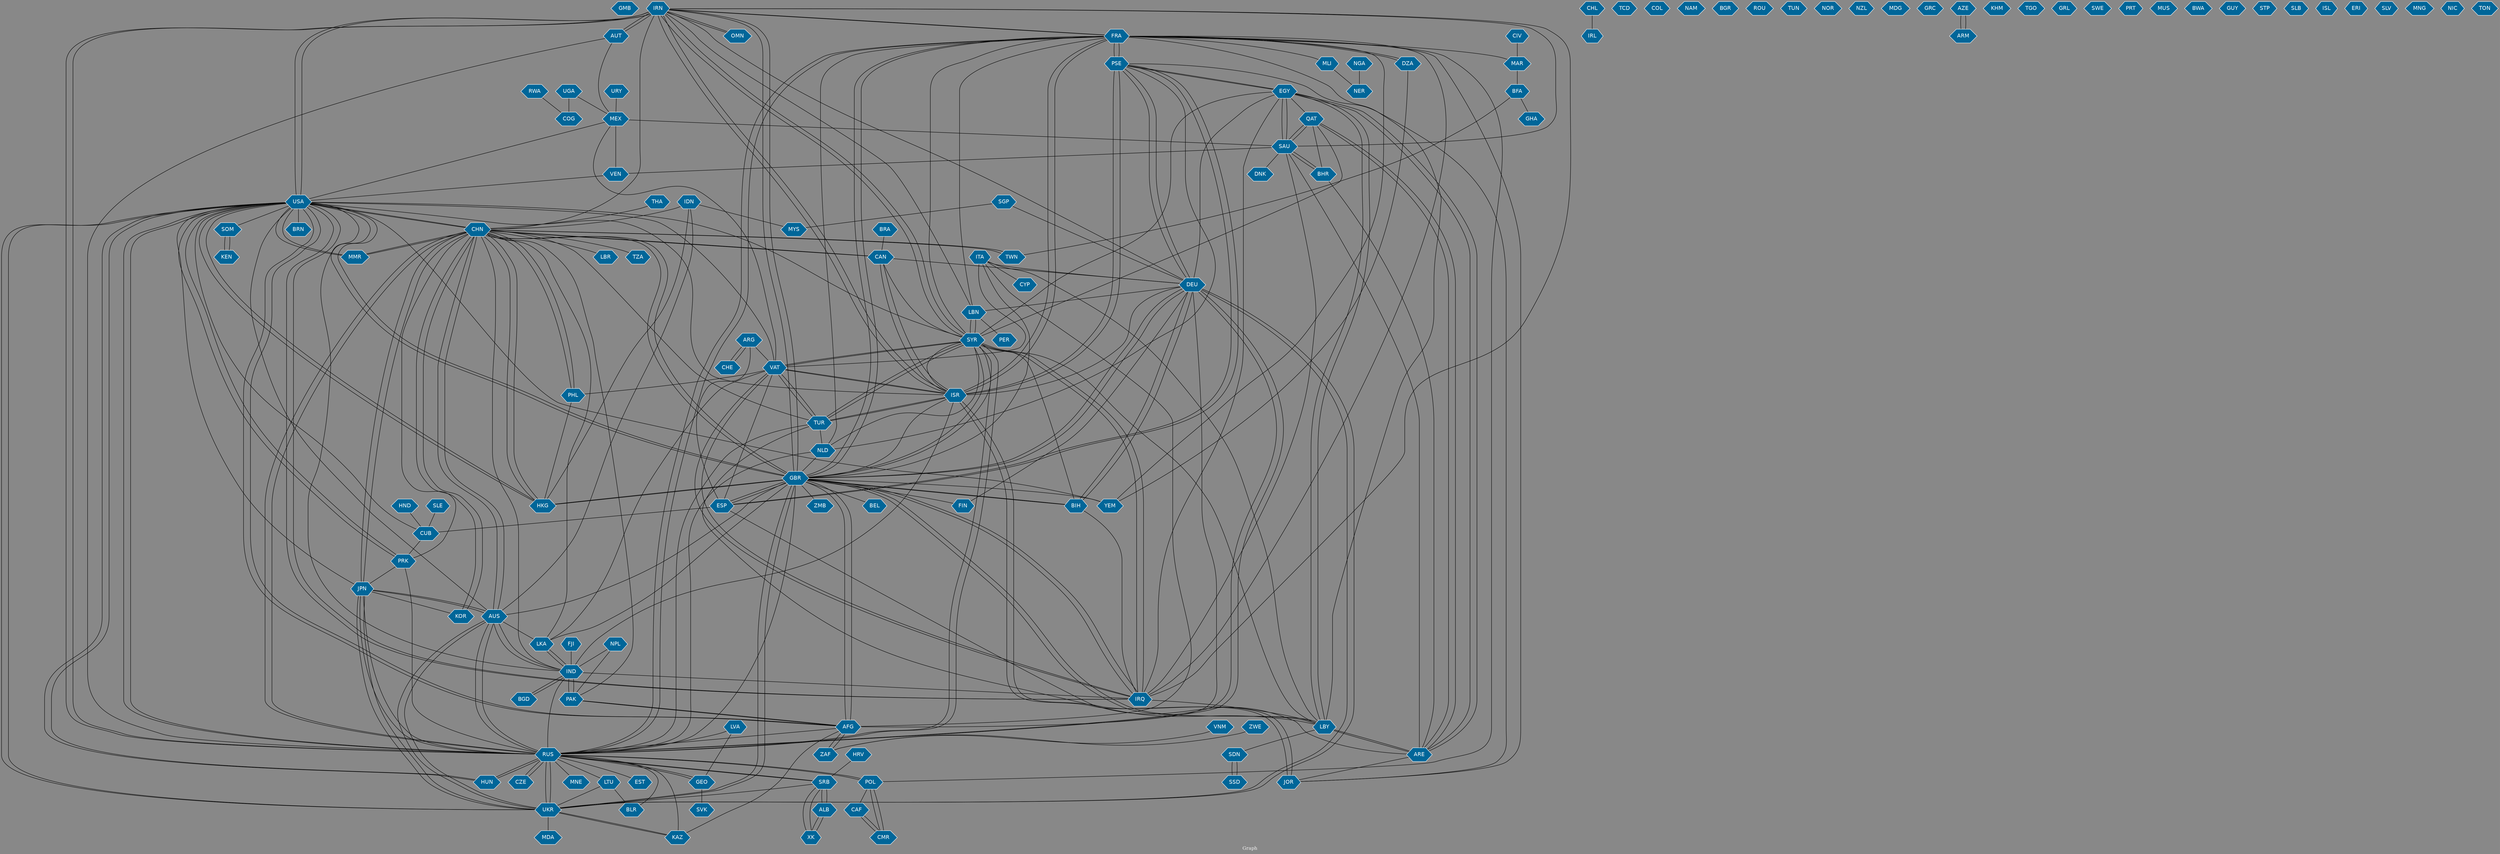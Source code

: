 // Countries together in item graph
graph {
	graph [bgcolor="#888888" fontcolor=white fontsize=12 label="Graph" outputorder=edgesfirst overlap=prism]
	node [color=white fillcolor="#006699" fontcolor=white fontname=Helvetica shape=hexagon style=filled]
	edge [arrowhead=open color=black fontcolor=white fontname=Courier fontsize=12]
		GMB [label=GMB]
		IRN [label=IRN]
		FRA [label=FRA]
		KOR [label=KOR]
		CHN [label=CHN]
		VEN [label=VEN]
		ZMB [label=ZMB]
		BRA [label=BRA]
		PSE [label=PSE]
		ISR [label=ISR]
		CAN [label=CAN]
		ESP [label=ESP]
		UKR [label=UKR]
		IRQ [label=IRQ]
		USA [label=USA]
		TUR [label=TUR]
		RUS [label=RUS]
		HUN [label=HUN]
		AFG [label=AFG]
		BFA [label=BFA]
		IRL [label=IRL]
		MYS [label=MYS]
		JPN [label=JPN]
		GBR [label=GBR]
		TCD [label=TCD]
		MEX [label=MEX]
		SAU [label=SAU]
		TWN [label=TWN]
		PAK [label=PAK]
		IND [label=IND]
		COL [label=COL]
		BHR [label=BHR]
		IDN [label=IDN]
		PRK [label=PRK]
		CMR [label=CMR]
		CAF [label=CAF]
		DEU [label=DEU]
		NAM [label=NAM]
		SYR [label=SYR]
		KEN [label=KEN]
		SOM [label=SOM]
		MMR [label=MMR]
		LBY [label=LBY]
		NGA [label=NGA]
		BGR [label=BGR]
		ROU [label=ROU]
		EGY [label=EGY]
		THA [label=THA]
		ARE [label=ARE]
		QAT [label=QAT]
		CIV [label=CIV]
		MAR [label=MAR]
		UGA [label=UGA]
		COG [label=COG]
		CHE [label=CHE]
		HKG [label=HKG]
		AUS [label=AUS]
		SDN [label=SDN]
		POL [label=POL]
		ZWE [label=ZWE]
		XK [label=XK]
		ALB [label=ALB]
		SRB [label=SRB]
		MLI [label=MLI]
		TUN [label=TUN]
		NLD [label=NLD]
		URY [label=URY]
		LKA [label=LKA]
		NOR [label=NOR]
		DZA [label=DZA]
		ITA [label=ITA]
		MDA [label=MDA]
		LTU [label=LTU]
		NZL [label=NZL]
		SLE [label=SLE]
		CUB [label=CUB]
		JOR [label=JOR]
		GEO [label=GEO]
		SVK [label=SVK]
		YEM [label=YEM]
		HRV [label=HRV]
		PER [label=PER]
		BIH [label=BIH]
		ZAF [label=ZAF]
		MDG [label=MDG]
		VAT [label=VAT]
		LBN [label=LBN]
		OMN [label=OMN]
		GRC [label=GRC]
		ARG [label=ARG]
		AUT [label=AUT]
		BGD [label=BGD]
		TZA [label=TZA]
		AZE [label=AZE]
		BEL [label=BEL]
		PHL [label=PHL]
		FJI [label=FJI]
		KHM [label=KHM]
		TGO [label=TGO]
		CHL [label=CHL]
		EST [label=EST]
		GRL [label=GRL]
		DNK [label=DNK]
		SWE [label=SWE]
		CYP [label=CYP]
		HND [label=HND]
		SSD [label=SSD]
		PRT [label=PRT]
		VNM [label=VNM]
		SGP [label=SGP]
		NPL [label=NPL]
		RWA [label=RWA]
		LBR [label=LBR]
		MUS [label=MUS]
		KAZ [label=KAZ]
		NER [label=NER]
		BWA [label=BWA]
		GUY [label=GUY]
		FIN [label=FIN]
		CZE [label=CZE]
		STP [label=STP]
		SLB [label=SLB]
		BLR [label=BLR]
		ISL [label=ISL]
		BRN [label=BRN]
		ERI [label=ERI]
		SLV [label=SLV]
		GHA [label=GHA]
		MNG [label=MNG]
		ARM [label=ARM]
		LVA [label=LVA]
		MNE [label=MNE]
		NIC [label=NIC]
		TON [label=TON]
			HKG -- USA [weight=2]
			SGP -- DEU [weight=1]
			HUN -- USA [weight=1]
			CMR -- POL [weight=1]
			CHN -- TZA [weight=1]
			IRQ -- GBR [weight=1]
			ALB -- SRB [weight=1]
			SYR -- TUR [weight=4]
			VEN -- USA [weight=1]
			HKG -- GBR [weight=9]
			QAT -- BHR [weight=1]
			RUS -- LTU [weight=1]
			AUT -- MEX [weight=1]
			ARE -- EGY [weight=1]
			FRA -- POL [weight=1]
			FRA -- IRN [weight=2]
			MEX -- VAT [weight=1]
			MEX -- VEN [weight=2]
			JOR -- FRA [weight=2]
			LKA -- IND [weight=1]
			AFG -- RUS [weight=1]
			SAU -- VEN [weight=2]
			TUR -- ISR [weight=1]
			GBR -- IRN [weight=3]
			ISR -- TUR [weight=2]
			NLD -- PSE [weight=1]
			TUR -- SYR [weight=3]
			ISR -- CAN [weight=1]
			ISR -- FRA [weight=1]
			VAT -- ISR [weight=1]
			BFA -- GHA [weight=1]
			DEU -- PSE [weight=1]
			SYR -- QAT [weight=1]
			ARE -- LBY [weight=1]
			VAT -- TUR [weight=1]
			AFG -- GBR [weight=5]
			SDN -- SSD [weight=4]
			CHN -- CAN [weight=4]
			ITA -- AFG [weight=1]
			DEU -- GBR [weight=4]
			CAF -- CMR [weight=1]
			LTU -- BLR [weight=1]
			SAU -- IRQ [weight=1]
			AFG -- USA [weight=1]
			ARG -- VAT [weight=1]
			SAU -- EGY [weight=1]
			SYR -- ISR [weight=1]
			BRA -- CAN [weight=1]
			BHR -- ARE [weight=1]
			MEX -- SAU [weight=2]
			SYR -- VAT [weight=1]
			POL -- CMR [weight=2]
			GBR -- LBY [weight=1]
			ISR -- IRN [weight=1]
			BIH -- IRQ [weight=1]
			LBY -- GBR [weight=2]
			HRV -- SRB [weight=4]
			SYR -- CAN [weight=1]
			VAT -- SYR [weight=2]
			BFA -- TWN [weight=1]
			CHN -- PRK [weight=1]
			NGA -- NER [weight=1]
			RUS -- IRN [weight=6]
			RUS -- GEO [weight=2]
			LBY -- EGY [weight=1]
			USA -- YEM [weight=3]
			JPN -- CHN [weight=12]
			KAZ -- AFG [weight=1]
			SAU -- ARE [weight=1]
			IND -- IRQ [weight=1]
			PAK -- IND [weight=5]
			FRA -- MLI [weight=1]
			DEU -- FIN [weight=1]
			PRK -- USA [weight=2]
			AUT -- IRN [weight=2]
			ARM -- AZE [weight=2]
			FRA -- GBR [weight=1]
			GBR -- BEL [weight=1]
			USA -- UKR [weight=2]
			USA -- IRN [weight=2]
			FJI -- IND [weight=1]
			AUS -- RUS [weight=2]
			SYR -- LBY [weight=1]
			AFG -- DEU [weight=2]
			CAN -- CHN [weight=4]
			TWN -- CHN [weight=3]
			AUT -- RUS [weight=1]
			RUS -- MNE [weight=1]
			USA -- AFG [weight=1]
			DEU -- RUS [weight=12]
			JPN -- USA [weight=1]
			ESP -- PSE [weight=1]
			EGY -- QAT [weight=2]
			CHN -- USA [weight=12]
			BIH -- DEU [weight=1]
			USA -- SOM [weight=1]
			EGY -- PSE [weight=4]
			CHN -- GBR [weight=7]
			PHL -- HKG [weight=2]
			IDN -- MYS [weight=1]
			CAN -- DEU [weight=1]
			GBR -- ZMB [weight=1]
			URY -- MEX [weight=1]
			QAT -- ARE [weight=1]
			POL -- CAF [weight=1]
			IRN -- FRA [weight=4]
			ALB -- XK [weight=2]
			RUS -- SYR [weight=5]
			VAT -- PHL [weight=1]
			RUS -- IND [weight=1]
			CHN -- AUS [weight=1]
			LBY -- SDN [weight=2]
			GBR -- HKG [weight=5]
			CHN -- TWN [weight=7]
			IND -- CHN [weight=2]
			GBR -- ISR [weight=3]
			ITA -- CYP [weight=1]
			SYR -- IRN [weight=1]
			VAT -- USA [weight=1]
			DZA -- FRA [weight=4]
			IRN -- AUT [weight=1]
			PSE -- ESP [weight=2]
			GBR -- DEU [weight=4]
			USA -- IRQ [weight=2]
			VNM -- ZAF [weight=1]
			DEU -- EGY [weight=1]
			DZA -- YEM [weight=2]
			PSE -- EGY [weight=1]
			RUS -- POL [weight=2]
			CHN -- JPN [weight=7]
			YEM -- FRA [weight=2]
			ARE -- JOR [weight=2]
			LBN -- SYR [weight=2]
			UKR -- USA [weight=2]
			JOR -- PSE [weight=1]
			USA -- RUS [weight=10]
			CHN -- TUR [weight=1]
			PAK -- AFG [weight=1]
			PSE -- ISR [weight=19]
			HKG -- CHN [weight=4]
			RUS -- NLD [weight=2]
			LBN -- IRN [weight=1]
			UKR -- MDA [weight=1]
			RUS -- HUN [weight=3]
			TUR -- LBY [weight=2]
			MAR -- BFA [weight=1]
			ESP -- ARE [weight=1]
			GBR -- RUS [weight=4]
			CMR -- CAF [weight=1]
			KOR -- CHN [weight=1]
			RUS -- SRB [weight=1]
			VAT -- ESP [weight=1]
			IRN -- SYR [weight=2]
			GBR -- ESP [weight=1]
			JPN -- AUS [weight=3]
			IND -- BGD [weight=1]
			LKA -- VAT [weight=1]
			UKR -- AUS [weight=1]
			GBR -- IRQ [weight=1]
			BHR -- SAU [weight=1]
			GBR -- AUS [weight=1]
			CHE -- ARG [weight=1]
			GBR -- SYR [weight=2]
			IDN -- AUS [weight=2]
			IDN -- CHN [weight=2]
			SYR -- RUS [weight=2]
			IND -- ISR [weight=2]
			IRN -- RUS [weight=6]
			ESP -- CUB [weight=2]
			PSE -- FRA [weight=3]
			ISR -- PSE [weight=26]
			LKA -- GBR [weight=1]
			ARE -- QAT [weight=1]
			IND -- PAK [weight=9]
			BGD -- IND [weight=2]
			LBY -- ARE [weight=1]
			AUS -- UKR [weight=1]
			BIH -- GBR [weight=1]
			DEU -- BIH [weight=1]
			UKR -- JPN [weight=1]
			GBR -- AFG [weight=3]
			LKA -- CHN [weight=1]
			SYR -- IRQ [weight=9]
			CHL -- IRL [weight=1]
			SYR -- BIH [weight=1]
			LBY -- FRA [weight=2]
			SAU -- DNK [weight=1]
			SRB -- RUS [weight=1]
			GBR -- FRA [weight=4]
			VAT -- IRQ [weight=1]
			ARG -- CHE [weight=1]
			IND -- LKA [weight=1]
			SRB -- ALB [weight=3]
			AFG -- ZAF [weight=1]
			FRA -- NLD [weight=1]
			GBR -- FIN [weight=1]
			CHN -- MMR [weight=2]
			LTU -- UKR [weight=3]
			UKR -- KAZ [weight=1]
			UKR -- DEU [weight=10]
			FRA -- MAR [weight=1]
			UGA -- MEX [weight=1]
			MEX -- USA [weight=1]
			SRB -- XK [weight=2]
			ITA -- VAT [weight=1]
			EGY -- SAU [weight=2]
			CZE -- RUS [weight=1]
			ISR -- VAT [weight=1]
			AZE -- ARM [weight=1]
			RUS -- CZE [weight=1]
			AUS -- LKA [weight=1]
			IRQ -- IRN [weight=1]
			NPL -- PAK [weight=1]
			CHN -- PHL [weight=3]
			PHL -- CHN [weight=2]
			CIV -- MAR [weight=1]
			SYR -- FRA [weight=1]
			RUS -- UKR [weight=56]
			MMR -- USA [weight=9]
			PSE -- DEU [weight=1]
			FRA -- RUS [weight=1]
			IRN -- USA [weight=5]
			FRA -- PSE [weight=3]
			SLE -- CUB [weight=1]
			UGA -- COG [weight=2]
			QAT -- SAU [weight=2]
			UKR -- GBR [weight=1]
			IRN -- SAU [weight=1]
			ESP -- GBR [weight=1]
			IRN -- GBR [weight=4]
			GBR -- YEM [weight=1]
			ITA -- DEU [weight=1]
			TUR -- RUS [weight=1]
			KEN -- SOM [weight=1]
			POL -- RUS [weight=1]
			CAN -- ISR [weight=1]
			RUS -- AUS [weight=2]
			EGY -- LBY [weight=5]
			IRQ -- LBY [weight=1]
			ARG -- ESP [weight=1]
			CHN -- KOR [weight=3]
			ITA -- GBR [weight=1]
			GBR -- USA [weight=2]
			JOR -- ISR [weight=4]
			DEU -- ISR [weight=1]
			RUS -- EST [weight=1]
			GEO -- RUS [weight=3]
			ZAF -- AFG [weight=1]
			EGY -- SYR [weight=2]
			USA -- PRK [weight=1]
			GEO -- SVK [weight=1]
			DEU -- IRN [weight=1]
			NPL -- IND [weight=2]
			USA -- AUS [weight=1]
			SYR -- USA [weight=2]
			DEU -- UKR [weight=6]
			USA -- HKG [weight=1]
			ISR -- JOR [weight=9]
			UKR -- RUS [weight=52]
			EGY -- ARE [weight=1]
			USA -- HUN [weight=1]
			RUS -- KAZ [weight=2]
			USA -- ISR [weight=1]
			RUS -- JPN [weight=2]
			CHN -- LBR [weight=1]
			IRQ -- SYR [weight=9]
			TUR -- VAT [weight=2]
			ITA -- LBY [weight=1]
			HND -- CUB [weight=1]
			RUS -- FRA [weight=2]
			LBN -- PER [weight=1]
			IRQ -- USA [weight=3]
			CHN -- IRN [weight=2]
			OMN -- IRN [weight=2]
			SSD -- SDN [weight=5]
			DEU -- LBN [weight=1]
			FRA -- IRQ [weight=1]
			SYR -- NLD [weight=1]
			IRQ -- EGY [weight=1]
			AUS -- IND [weight=4]
			NLD -- GBR [weight=1]
			SRB -- UKR [weight=1]
			HUN -- RUS [weight=2]
			GBR -- CHN [weight=2]
			USA -- IND [weight=1]
			RUS -- CHN [weight=6]
			USA -- BRN [weight=1]
			RWA -- COG [weight=1]
			GBR -- UKR [weight=2]
			SAU -- BHR [weight=1]
			THA -- CHN [weight=1]
			MLI -- NER [weight=1]
			SOM -- KEN [weight=2]
			IND -- AUS [weight=2]
			XK -- ALB [weight=1]
			CHN -- RUS [weight=3]
			JPN -- UKR [weight=2]
			RUS -- USA [weight=10]
			IDN -- HKG [weight=1]
			JPN -- RUS [weight=2]
			SGP -- MYS [weight=1]
			GBR -- BIH [weight=1]
			TUR -- NLD [weight=1]
			LVA -- GEO [weight=1]
			LBN -- FRA [weight=1]
			RUS -- BLR [weight=1]
			CUB -- USA [weight=2]
			LVA -- RUS [weight=1]
			XK -- SRB [weight=1]
			SYR -- LBN [weight=1]
			USA -- MMR [weight=4]
			USA -- CHN [weight=12]
			CUB -- PRK [weight=1]
			AUS -- JPN [weight=1]
			SAU -- QAT [weight=1]
			KAZ -- UKR [weight=1]
			IRN -- OMN [weight=3]
			FRA -- ISR [weight=1]
			RUS -- DEU [weight=6]
			PRK -- RUS [weight=3]
			AUS -- CHN [weight=2]
			PRK -- JPN [weight=1]
			IRN -- ISR [weight=2]
			SYR -- GBR [weight=1]
			CHN -- PAK [weight=2]
			USA -- GBR [weight=3]
			IRQ -- VAT [weight=2]
			AFG -- PAK [weight=2]
			ZWE -- ZAF [weight=1]
			JPN -- KOR [weight=1]
			MMR -- CHN [weight=3]
			FRA -- DZA [weight=3]
			CHN -- HKG [weight=14]
}